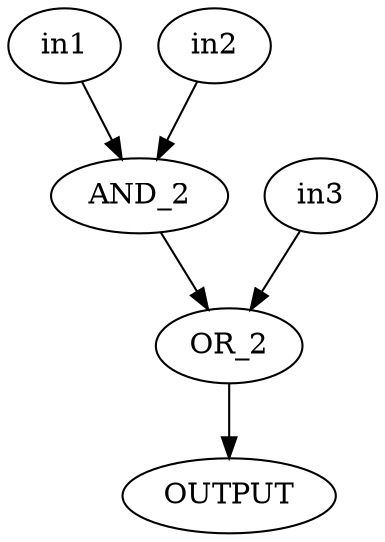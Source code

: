 digraph G {

  out1[label="OUTPUT"]
  and[label="AND_2"]
  or[label="OR_2"]

  in1-> and
  in2-> and
  in3-> or
  and-> or
  or-> out1

}
